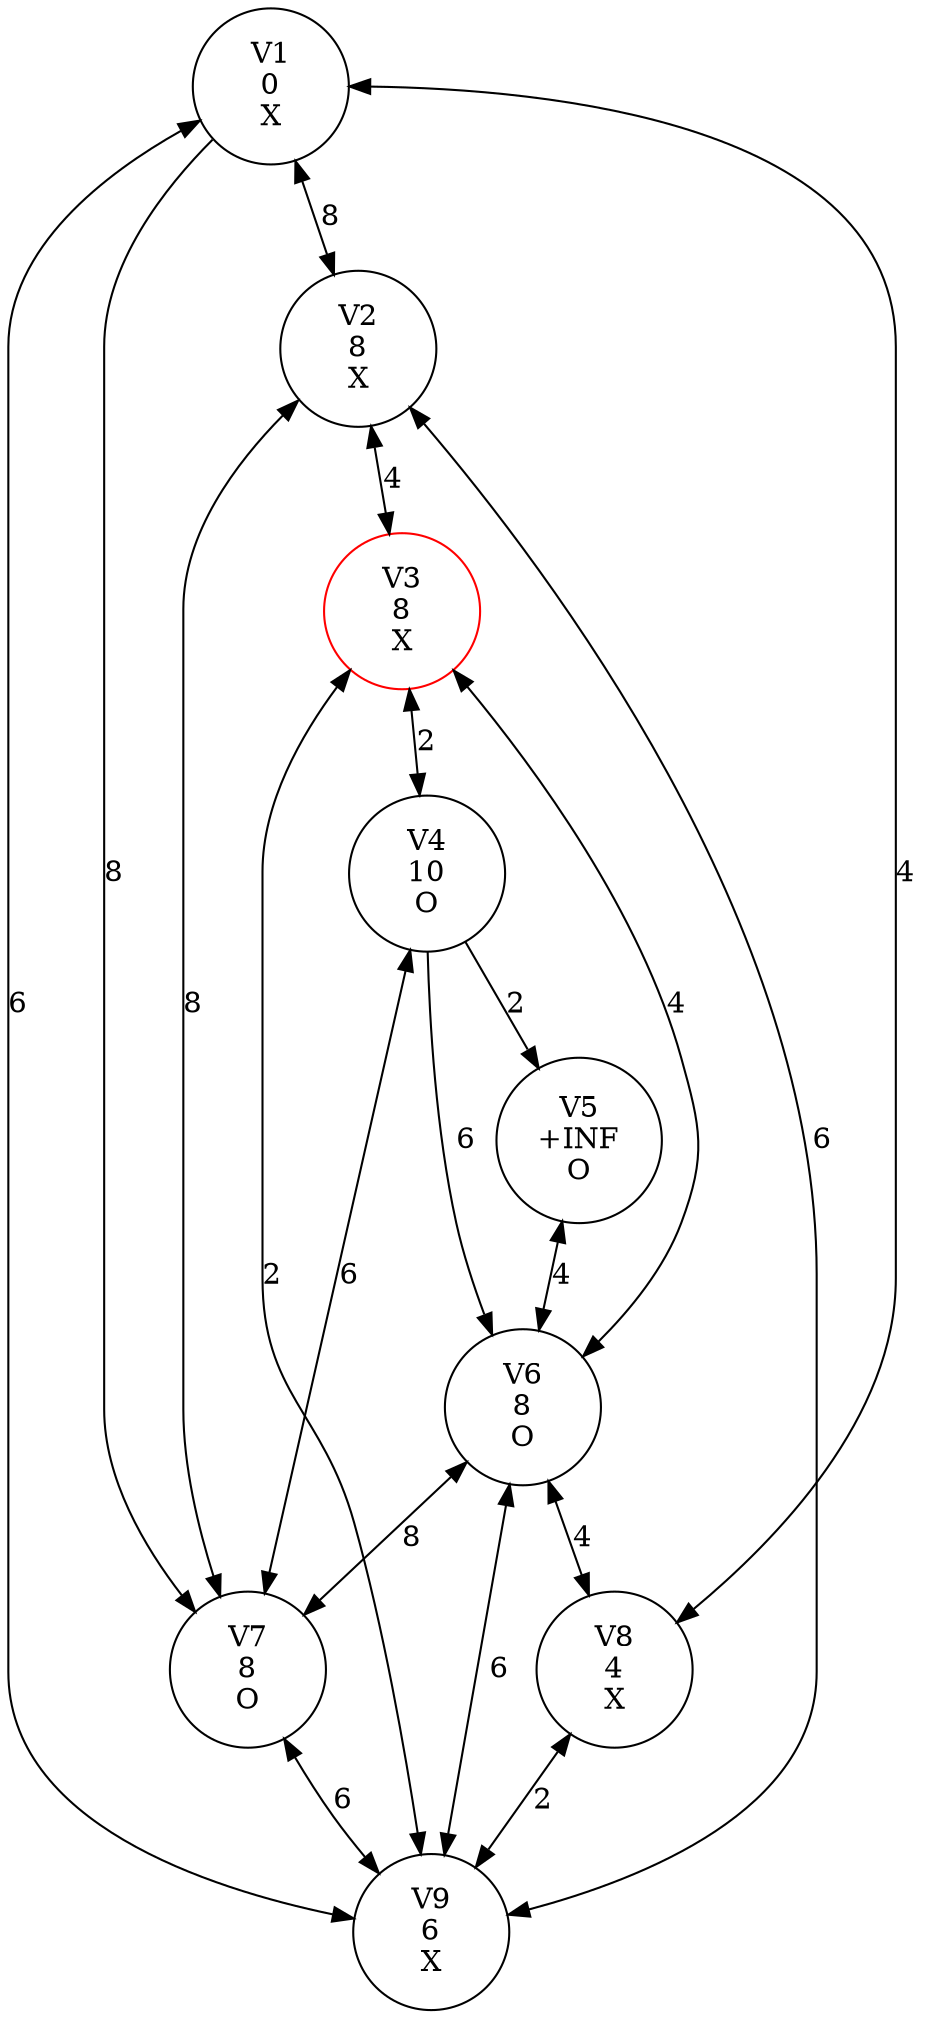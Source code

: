 digraph Iter5 {
v1[shape=circle,label="V1\n0\nX"];
v2[shape=circle,label="V2\n8\nX"];
v3[shape=circle,label="V3\n8\nX", color=Red];
v4[shape=circle,label="V4\n10\nO"];
v5[shape=circle,label="V5\n+INF\nO"];
v6[shape=circle,label="V6\n8\nO"];
v7[shape=circle,label="V7\n8\nO"];
v8[shape=circle,label="V8\n4\nX"];
v9[shape=circle,label="V9\n6\nX"];
v1 -> v2 [label="8", dir=both]
v1 -> v7 [label="8"]
v1 -> v8 [label="4", dir=both]
v1 -> v9 [label="6", dir=both]
v2 -> v3 [label="4", dir=both]
v2 -> v7 [label="8", dir=both]
v2 -> v9 [label="6", dir=both]
v3 -> v4 [label="2", dir=both]
v3 -> v6 [label="4", dir=both]
v3 -> v9 [label="2", dir=both]
v4 -> v5 [label="2"]
v4 -> v6 [label="6"]
v4 -> v7 [label="6", dir=both]
v5 -> v6 [label="4", dir=both]
v6 -> v7 [label="8", dir=both]
v6 -> v8 [label="4", dir=both]
v6 -> v9 [label="6", dir=both]
v7 -> v9 [label="6", dir=both]
v8 -> v9 [label="2", dir=both]
}